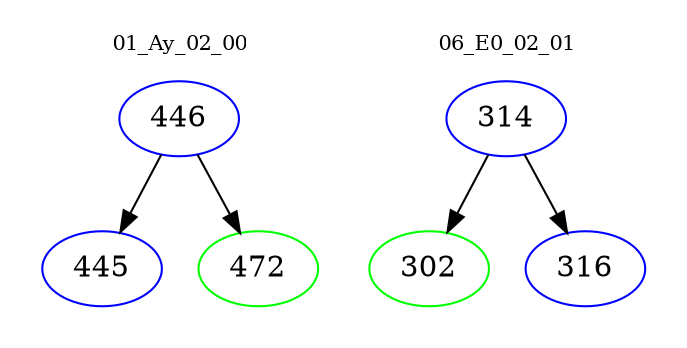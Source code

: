 digraph{
subgraph cluster_0 {
color = white
label = "01_Ay_02_00";
fontsize=10;
T0_446 [label="446", color="blue"]
T0_446 -> T0_445 [color="black"]
T0_445 [label="445", color="blue"]
T0_446 -> T0_472 [color="black"]
T0_472 [label="472", color="green"]
}
subgraph cluster_1 {
color = white
label = "06_E0_02_01";
fontsize=10;
T1_314 [label="314", color="blue"]
T1_314 -> T1_302 [color="black"]
T1_302 [label="302", color="green"]
T1_314 -> T1_316 [color="black"]
T1_316 [label="316", color="blue"]
}
}
